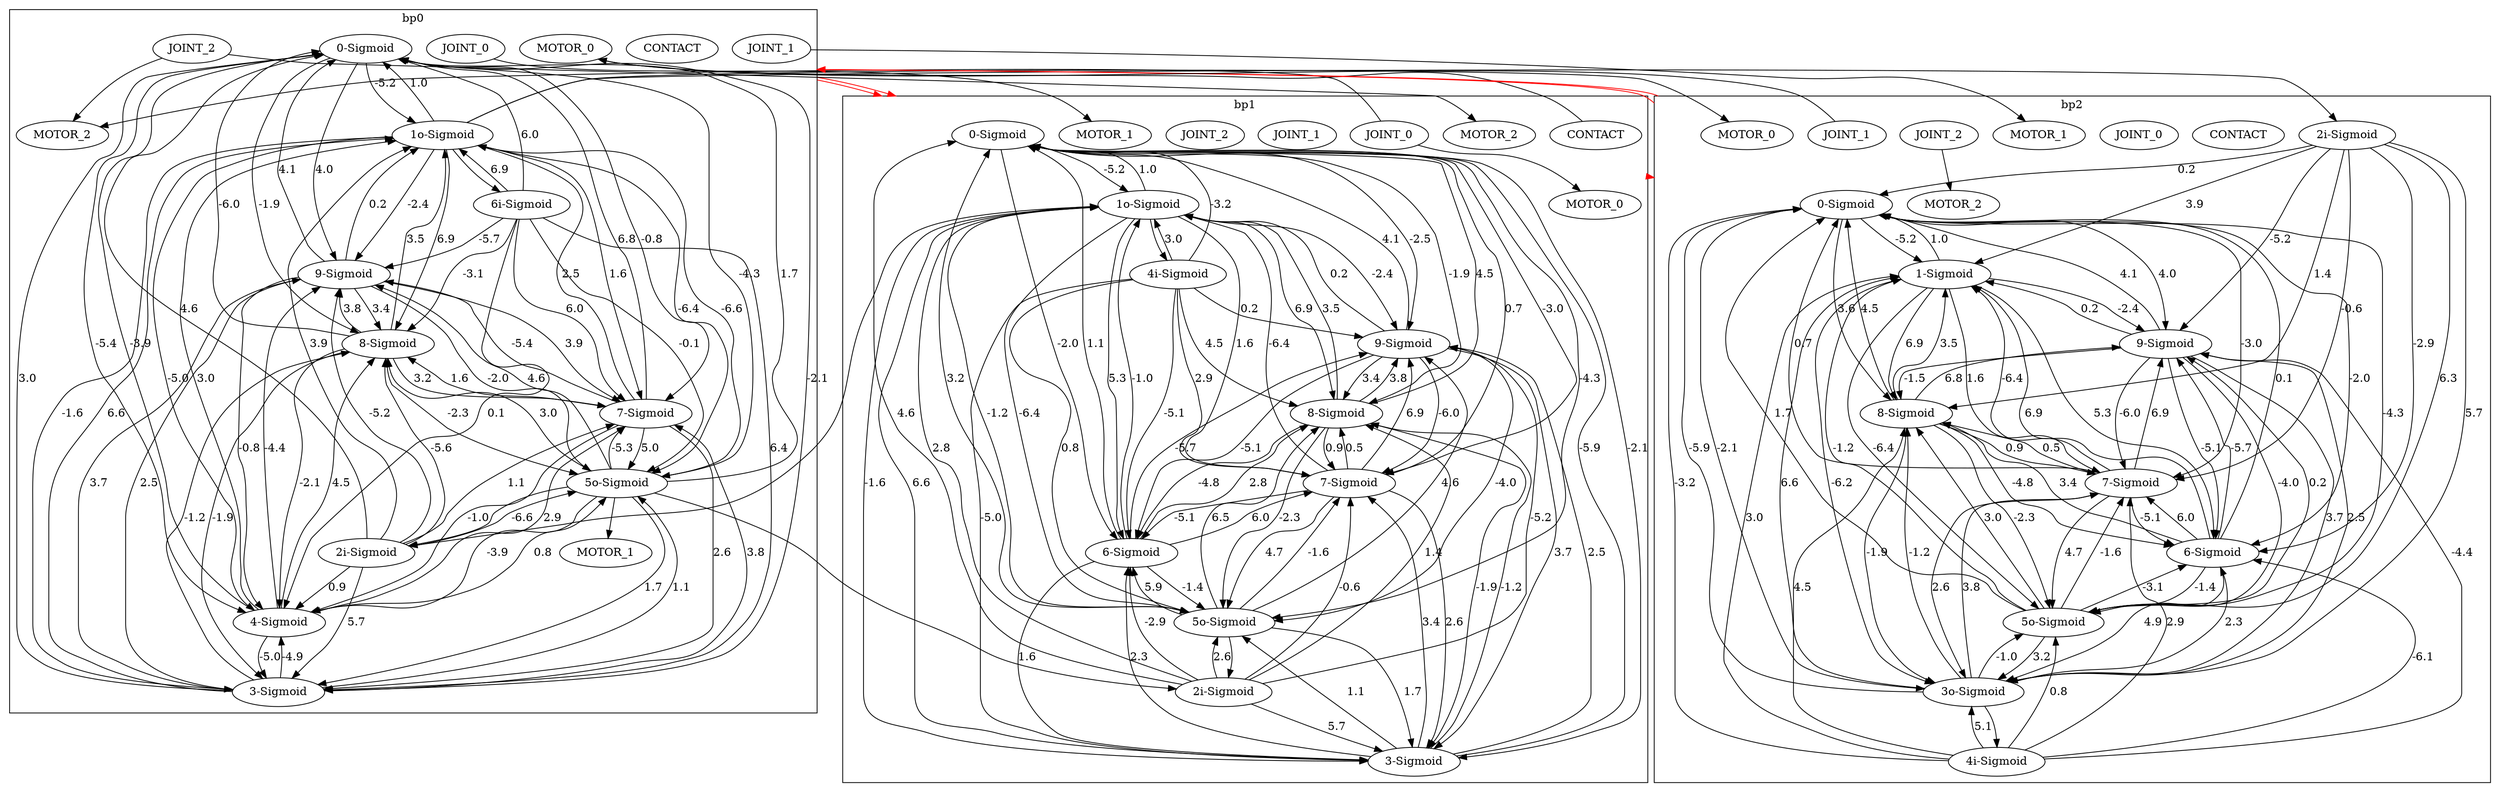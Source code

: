 digraph G {
 compound=true
 subgraph cluster0 {
  label = "bp0"
  bp0_0 [label="0-Sigmoid"]
  bp0_1 [label="1o-Sigmoid"]
  bp0_2 [label="2i-Sigmoid"]
  bp0_3 [label="3-Sigmoid"]
  bp0_4 [label="4-Sigmoid"]
  bp0_5 [label="5o-Sigmoid"]
  bp0_6 [label="6i-Sigmoid"]
  bp0_7 [label="7-Sigmoid"]
  bp0_8 [label="8-Sigmoid"]
  bp0_9 [label="9-Sigmoid"]
  bp0_1 -> bp0_0 [label="1.0"]
  bp0_2 -> bp0_0 [label="4.6"]
  bp0_3 -> bp0_0 [label="3.0"]
  bp0_4 -> bp0_0 [label="-3.9"]
  bp0_5 -> bp0_0 [label="1.7"]
  bp0_6 -> bp0_0 [label="6.0"]
  bp0_7 -> bp0_0 [label="6.8"]
  bp0_8 -> bp0_0 [label="-6.0"]
  bp0_9 -> bp0_0 [label="4.1"]
  bp0_0 -> bp0_1 [label="-5.2"]
  bp0_2 -> bp0_1 [label="3.9"]
  bp0_3 -> bp0_1 [label="6.6"]
  bp0_4 -> bp0_1 [label="3.0"]
  bp0_5 -> bp0_1 [label="-6.6"]
  bp0_6 -> bp0_1 [label="6.9"]
  bp0_7 -> bp0_1 [label="2.5"]
  bp0_8 -> bp0_1 [label="3.5"]
  bp0_9 -> bp0_1 [label="0.2"]
  bp0_0 -> bp0_3 [label="-2.1"]
  bp0_1 -> bp0_3 [label="-1.6"]
  bp0_2 -> bp0_3 [label="5.7"]
  bp0_4 -> bp0_3 [label="-5.0"]
  bp0_5 -> bp0_3 [label="1.7"]
  bp0_6 -> bp0_3 [label="6.4"]
  bp0_7 -> bp0_3 [label="2.6"]
  bp0_8 -> bp0_3 [label="-1.9"]
  bp0_9 -> bp0_3 [label="3.7"]
  bp0_0 -> bp0_4 [label="-5.4"]
  bp0_1 -> bp0_4 [label="-5.0"]
  bp0_2 -> bp0_4 [label="0.9"]
  bp0_3 -> bp0_4 [label="-4.9"]
  bp0_5 -> bp0_4 [label="-3.9"]
  bp0_6 -> bp0_4 [label="0.1"]
  bp0_7 -> bp0_4 [label="-1.0"]
  bp0_8 -> bp0_4 [label="-2.1"]
  bp0_9 -> bp0_4 [label="-0.8"]
  bp0_0 -> bp0_5 [label="-4.3"]
  bp0_1 -> bp0_5 [label="-6.4"]
  bp0_2 -> bp0_5 [label="-6.6"]
  bp0_3 -> bp0_5 [label="1.1"]
  bp0_4 -> bp0_5 [label="0.8"]
  bp0_6 -> bp0_5 [label="-0.1"]
  bp0_7 -> bp0_5 [label="5.0"]
  bp0_8 -> bp0_5 [label="-2.3"]
  bp0_9 -> bp0_5 [label="-2.0"]
  bp0_0 -> bp0_7 [label="-0.8"]
  bp0_1 -> bp0_7 [label="1.6"]
  bp0_2 -> bp0_7 [label="1.1"]
  bp0_3 -> bp0_7 [label="3.8"]
  bp0_4 -> bp0_7 [label="2.9"]
  bp0_5 -> bp0_7 [label="-5.3"]
  bp0_6 -> bp0_7 [label="6.0"]
  bp0_8 -> bp0_7 [label="3.2"]
  bp0_9 -> bp0_7 [label="3.9"]
  bp0_0 -> bp0_8 [label="-1.9"]
  bp0_1 -> bp0_8 [label="6.9"]
  bp0_2 -> bp0_8 [label="-5.6"]
  bp0_3 -> bp0_8 [label="-1.2"]
  bp0_4 -> bp0_8 [label="4.5"]
  bp0_5 -> bp0_8 [label="3.0"]
  bp0_6 -> bp0_8 [label="-3.1"]
  bp0_7 -> bp0_8 [label="1.6"]
  bp0_9 -> bp0_8 [label="3.4"]
  bp0_0 -> bp0_9 [label="4.0"]
  bp0_1 -> bp0_9 [label="-2.4"]
  bp0_2 -> bp0_9 [label="-5.2"]
  bp0_3 -> bp0_9 [label="2.5"]
  bp0_4 -> bp0_9 [label="-4.4"]
  bp0_5 -> bp0_9 [label="4.6"]
  bp0_6 -> bp0_9 [label="-5.7"]
  bp0_7 -> bp0_9 [label="-5.4"]
  bp0_8 -> bp0_9 [label="3.8"]
  bp0_CONTACT [label="CONTACT"]
  bp0_JOINT_0 [label="JOINT_0"]
  bp0_JOINT_1 [label="JOINT_1"]
  bp0_JOINT_2 [label="JOINT_2"]
  bp0_MOTOR_0 [label="MOTOR_0"]
  bp0_MOTOR_1 [label="MOTOR_1"]
  bp0_MOTOR_2 [label="MOTOR_2"]
 }
 subgraph cluster1 {
  label = "bp1"
  bp1_0 [label="0-Sigmoid"]
  bp1_1 [label="1o-Sigmoid"]
  bp1_2 [label="2i-Sigmoid"]
  bp1_3 [label="3-Sigmoid"]
  bp1_4 [label="4i-Sigmoid"]
  bp1_5 [label="5o-Sigmoid"]
  bp1_6 [label="6-Sigmoid"]
  bp1_7 [label="7-Sigmoid"]
  bp1_8 [label="8-Sigmoid"]
  bp1_9 [label="9-Sigmoid"]
  bp1_1 -> bp1_0 [label="1.0"]
  bp1_2 -> bp1_0 [label="4.6"]
  bp1_3 -> bp1_0 [label="-5.9"]
  bp1_4 -> bp1_0 [label="-3.2"]
  bp1_5 -> bp1_0 [label="3.2"]
  bp1_6 -> bp1_0 [label="1.1"]
  bp1_7 -> bp1_0 [label="0.7"]
  bp1_8 -> bp1_0 [label="4.5"]
  bp1_9 -> bp1_0 [label="4.1"]
  bp1_0 -> bp1_1 [label="-5.2"]
  bp1_2 -> bp1_1 [label="2.8"]
  bp1_3 -> bp1_1 [label="6.6"]
  bp1_4 -> bp1_1 [label="3.0"]
  bp1_5 -> bp1_1 [label="-1.2"]
  bp1_6 -> bp1_1 [label="-1.0"]
  bp1_7 -> bp1_1 [label="-6.4"]
  bp1_8 -> bp1_1 [label="3.5"]
  bp1_9 -> bp1_1 [label="0.2"]
  bp1_0 -> bp1_3 [label="-2.1"]
  bp1_1 -> bp1_3 [label="-1.6"]
  bp1_2 -> bp1_3 [label="5.7"]
  bp1_4 -> bp1_3 [label="-5.0"]
  bp1_5 -> bp1_3 [label="1.7"]
  bp1_6 -> bp1_3 [label="1.6"]
  bp1_7 -> bp1_3 [label="2.6"]
  bp1_8 -> bp1_3 [label="-1.9"]
  bp1_9 -> bp1_3 [label="3.7"]
  bp1_0 -> bp1_5 [label="-4.3"]
  bp1_1 -> bp1_5 [label="-6.4"]
  bp1_2 -> bp1_5 [label="2.6"]
  bp1_3 -> bp1_5 [label="1.1"]
  bp1_4 -> bp1_5 [label="0.8"]
  bp1_6 -> bp1_5 [label="-1.4"]
  bp1_7 -> bp1_5 [label="4.7"]
  bp1_8 -> bp1_5 [label="-2.3"]
  bp1_9 -> bp1_5 [label="-4.0"]
  bp1_0 -> bp1_6 [label="-2.0"]
  bp1_1 -> bp1_6 [label="5.3"]
  bp1_2 -> bp1_6 [label="-2.9"]
  bp1_3 -> bp1_6 [label="2.3"]
  bp1_4 -> bp1_6 [label="-5.1"]
  bp1_5 -> bp1_6 [label="5.9"]
  bp1_7 -> bp1_6 [label="-5.1"]
  bp1_8 -> bp1_6 [label="-4.8"]
  bp1_9 -> bp1_6 [label="-5.1"]
  bp1_0 -> bp1_7 [label="-3.0"]
  bp1_1 -> bp1_7 [label="1.6"]
  bp1_2 -> bp1_7 [label="-0.6"]
  bp1_3 -> bp1_7 [label="3.4"]
  bp1_4 -> bp1_7 [label="2.9"]
  bp1_5 -> bp1_7 [label="-1.6"]
  bp1_6 -> bp1_7 [label="6.0"]
  bp1_8 -> bp1_7 [label="0.9"]
  bp1_9 -> bp1_7 [label="-6.0"]
  bp1_0 -> bp1_8 [label="-1.9"]
  bp1_1 -> bp1_8 [label="6.9"]
  bp1_2 -> bp1_8 [label="1.4"]
  bp1_3 -> bp1_8 [label="-1.2"]
  bp1_4 -> bp1_8 [label="4.5"]
  bp1_5 -> bp1_8 [label="6.5"]
  bp1_6 -> bp1_8 [label="2.8"]
  bp1_7 -> bp1_8 [label="0.5"]
  bp1_9 -> bp1_8 [label="3.4"]
  bp1_0 -> bp1_9 [label="-2.5"]
  bp1_1 -> bp1_9 [label="-2.4"]
  bp1_2 -> bp1_9 [label="-5.2"]
  bp1_3 -> bp1_9 [label="2.5"]
  bp1_4 -> bp1_9 [label="0.2"]
  bp1_5 -> bp1_9 [label="4.6"]
  bp1_6 -> bp1_9 [label="-5.7"]
  bp1_7 -> bp1_9 [label="6.9"]
  bp1_8 -> bp1_9 [label="3.8"]
  bp1_CONTACT [label="CONTACT"]
  bp1_JOINT_0 [label="JOINT_0"]
  bp1_JOINT_1 [label="JOINT_1"]
  bp1_JOINT_2 [label="JOINT_2"]
  bp1_MOTOR_0 [label="MOTOR_0"]
  bp1_MOTOR_1 [label="MOTOR_1"]
  bp1_MOTOR_2 [label="MOTOR_2"]
 }
 subgraph cluster2 {
  label = "bp2"
  bp2_0 [label="0-Sigmoid"]
  bp2_1 [label="1-Sigmoid"]
  bp2_2 [label="2i-Sigmoid"]
  bp2_3 [label="3o-Sigmoid"]
  bp2_4 [label="4i-Sigmoid"]
  bp2_5 [label="5o-Sigmoid"]
  bp2_6 [label="6-Sigmoid"]
  bp2_7 [label="7-Sigmoid"]
  bp2_8 [label="8-Sigmoid"]
  bp2_9 [label="9-Sigmoid"]
  bp2_1 -> bp2_0 [label="1.0"]
  bp2_2 -> bp2_0 [label="0.2"]
  bp2_3 -> bp2_0 [label="-5.9"]
  bp2_4 -> bp2_0 [label="-3.2"]
  bp2_5 -> bp2_0 [label="1.7"]
  bp2_6 -> bp2_0 [label="0.1"]
  bp2_7 -> bp2_0 [label="0.7"]
  bp2_8 -> bp2_0 [label="4.5"]
  bp2_9 -> bp2_0 [label="4.1"]
  bp2_0 -> bp2_1 [label="-5.2"]
  bp2_2 -> bp2_1 [label="3.9"]
  bp2_3 -> bp2_1 [label="6.6"]
  bp2_4 -> bp2_1 [label="3.0"]
  bp2_5 -> bp2_1 [label="-1.2"]
  bp2_6 -> bp2_1 [label="6.9"]
  bp2_7 -> bp2_1 [label="-6.4"]
  bp2_8 -> bp2_1 [label="3.5"]
  bp2_9 -> bp2_1 [label="0.2"]
  bp2_0 -> bp2_3 [label="-2.1"]
  bp2_1 -> bp2_3 [label="-6.2"]
  bp2_2 -> bp2_3 [label="5.7"]
  bp2_4 -> bp2_3 [label="5.1"]
  bp2_5 -> bp2_3 [label="3.2"]
  bp2_6 -> bp2_3 [label="4.9"]
  bp2_7 -> bp2_3 [label="2.6"]
  bp2_8 -> bp2_3 [label="-1.9"]
  bp2_9 -> bp2_3 [label="3.7"]
  bp2_0 -> bp2_5 [label="-4.3"]
  bp2_1 -> bp2_5 [label="-6.4"]
  bp2_2 -> bp2_5 [label="6.3"]
  bp2_3 -> bp2_5 [label="-1.0"]
  bp2_4 -> bp2_5 [label="0.8"]
  bp2_6 -> bp2_5 [label="-1.4"]
  bp2_7 -> bp2_5 [label="4.7"]
  bp2_8 -> bp2_5 [label="-2.3"]
  bp2_9 -> bp2_5 [label="-4.0"]
  bp2_0 -> bp2_6 [label="-2.0"]
  bp2_1 -> bp2_6 [label="5.3"]
  bp2_2 -> bp2_6 [label="-2.9"]
  bp2_3 -> bp2_6 [label="2.3"]
  bp2_4 -> bp2_6 [label="-6.1"]
  bp2_5 -> bp2_6 [label="-3.1"]
  bp2_7 -> bp2_6 [label="-5.1"]
  bp2_8 -> bp2_6 [label="-4.8"]
  bp2_9 -> bp2_6 [label="-5.1"]
  bp2_0 -> bp2_7 [label="-3.0"]
  bp2_1 -> bp2_7 [label="1.6"]
  bp2_2 -> bp2_7 [label="-0.6"]
  bp2_3 -> bp2_7 [label="3.8"]
  bp2_4 -> bp2_7 [label="2.9"]
  bp2_5 -> bp2_7 [label="-1.6"]
  bp2_6 -> bp2_7 [label="6.0"]
  bp2_8 -> bp2_7 [label="0.9"]
  bp2_9 -> bp2_7 [label="-6.0"]
  bp2_0 -> bp2_8 [label="3.6"]
  bp2_1 -> bp2_8 [label="6.9"]
  bp2_2 -> bp2_8 [label="1.4"]
  bp2_3 -> bp2_8 [label="-1.2"]
  bp2_4 -> bp2_8 [label="4.5"]
  bp2_5 -> bp2_8 [label="3.0"]
  bp2_6 -> bp2_8 [label="3.4"]
  bp2_7 -> bp2_8 [label="0.5"]
  bp2_9 -> bp2_8 [label="-1.5"]
  bp2_0 -> bp2_9 [label="4.0"]
  bp2_1 -> bp2_9 [label="-2.4"]
  bp2_2 -> bp2_9 [label="-5.2"]
  bp2_3 -> bp2_9 [label="2.5"]
  bp2_4 -> bp2_9 [label="-4.4"]
  bp2_5 -> bp2_9 [label="0.2"]
  bp2_6 -> bp2_9 [label="-5.7"]
  bp2_7 -> bp2_9 [label="6.9"]
  bp2_8 -> bp2_9 [label="6.8"]
  bp2_CONTACT [label="CONTACT"]
  bp2_JOINT_0 [label="JOINT_0"]
  bp2_JOINT_1 [label="JOINT_1"]
  bp2_JOINT_2 [label="JOINT_2"]
  bp2_MOTOR_0 [label="MOTOR_0"]
  bp2_MOTOR_1 [label="MOTOR_1"]
  bp2_MOTOR_2 [label="MOTOR_2"]
 }
 bp1_1 -> bp0_2
 bp0_5 -> bp0_2
 bp1_JOINT_0 -> bp0_MOTOR_2
 bp0_JOINT_2 -> bp0_MOTOR_2
 bp0_5 -> bp0_MOTOR_1
 bp0_1 -> bp0_6
 bp1_CONTACT -> bp0_MOTOR_0
 bp2_JOINT_1 -> bp0_MOTOR_0
 bp0_5 -> bp1_2
 bp1_5 -> bp1_2
 bp0_JOINT_0 -> bp1_MOTOR_1
 bp1_1 -> bp1_4
 bp1_JOINT_0 -> bp1_MOTOR_0
 bp0_JOINT_2 -> bp1_MOTOR_2
 bp0_1 -> bp2_2
 bp2_JOINT_2 -> bp2_MOTOR_2
 bp0_JOINT_1 -> bp2_MOTOR_1
 bp0_1 -> bp2_MOTOR_0
 bp2_3 -> bp2_4
 bp0_0 -> bp1_0 [ltail=cluster0, lhead=cluster1, color=red]
 bp0_0 -> bp1_0 [ltail=cluster0, lhead=cluster1, color=red]
 bp1_0 -> bp2_0 [ltail=cluster1, lhead=cluster2, color=red]
 bp2_0 -> bp0_0 [ltail=cluster2, lhead=cluster0, color=red]
 bp2_0 -> bp0_0 [ltail=cluster2, lhead=cluster0, color=red]
}